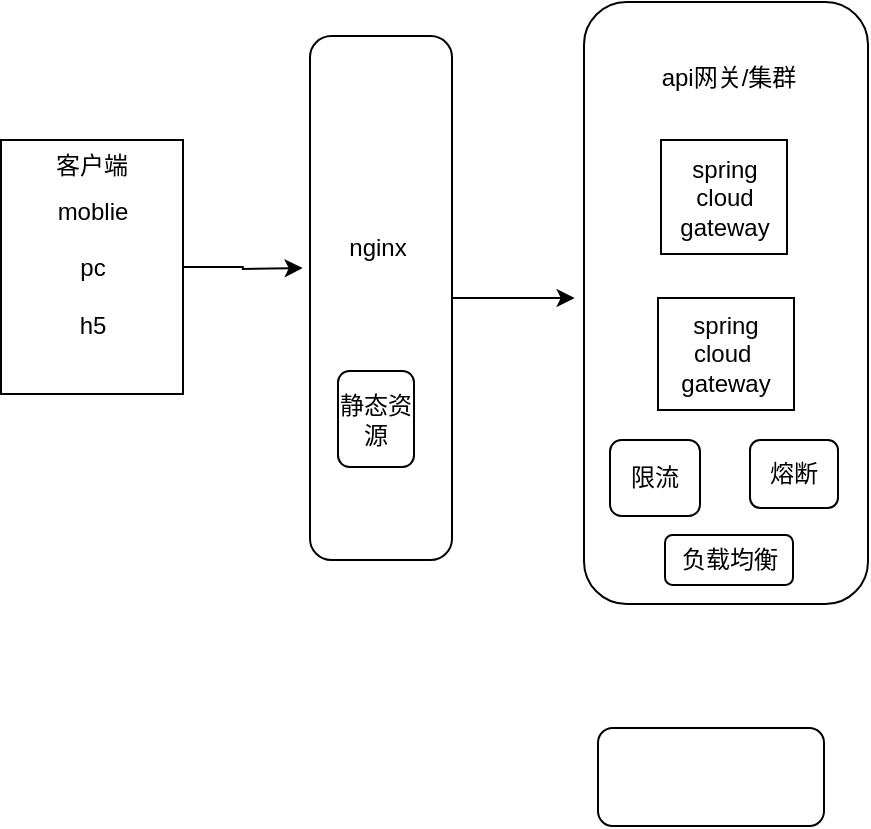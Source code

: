 <mxfile version="12.1.9" type="github" pages="1"><diagram id="6a731a19-8d31-9384-78a2-239565b7b9f0" name="Page-1"><mxGraphModel dx="768" dy="406" grid="0" gridSize="10" guides="1" tooltips="1" connect="1" arrows="1" fold="1" page="1" pageScale="1" pageWidth="1200" pageHeight="1920" background="none" math="0" shadow="0"><root><mxCell id="0"/><mxCell id="1" parent="0"/><mxCell id="N3bpf3TEj3_X2-QbiAU5-2115" style="edgeStyle=orthogonalEdgeStyle;rounded=0;orthogonalLoop=1;jettySize=auto;html=1;exitX=1;exitY=0.5;exitDx=0;exitDy=0;" edge="1" parent="1" source="N3bpf3TEj3_X2-QbiAU5-2085"><mxGeometry relative="1" as="geometry"><mxPoint x="171.333" y="740" as="targetPoint"/></mxGeometry></mxCell><mxCell id="N3bpf3TEj3_X2-QbiAU5-2085" value="moblie&lt;br&gt;&lt;br&gt;pc&lt;br&gt;&lt;br&gt;h5" style="rounded=0;whiteSpace=wrap;html=1;" vertex="1" parent="1"><mxGeometry x="20.5" y="676" width="91" height="127" as="geometry"/></mxCell><mxCell id="N3bpf3TEj3_X2-QbiAU5-2086" value="客户端" style="text;html=1;strokeColor=none;fillColor=none;align=center;verticalAlign=middle;whiteSpace=wrap;rounded=0;" vertex="1" parent="1"><mxGeometry x="46" y="685" width="40" height="8" as="geometry"/></mxCell><mxCell id="N3bpf3TEj3_X2-QbiAU5-2129" style="edgeStyle=orthogonalEdgeStyle;rounded=0;orthogonalLoop=1;jettySize=auto;html=1;" edge="1" parent="1" source="N3bpf3TEj3_X2-QbiAU5-2099"><mxGeometry relative="1" as="geometry"><mxPoint x="307.333" y="755" as="targetPoint"/></mxGeometry></mxCell><mxCell id="N3bpf3TEj3_X2-QbiAU5-2099" value="" style="rounded=1;whiteSpace=wrap;html=1;align=center;" vertex="1" parent="1"><mxGeometry x="175" y="624" width="71" height="262" as="geometry"/></mxCell><mxCell id="N3bpf3TEj3_X2-QbiAU5-2107" value="nginx" style="text;html=1;strokeColor=none;fillColor=none;align=center;verticalAlign=middle;whiteSpace=wrap;rounded=0;" vertex="1" parent="1"><mxGeometry x="189" y="719.5" width="40" height="20" as="geometry"/></mxCell><mxCell id="N3bpf3TEj3_X2-QbiAU5-2119" value="" style="rounded=1;whiteSpace=wrap;html=1;align=center;" vertex="1" parent="1"><mxGeometry x="312" y="607" width="142" height="301" as="geometry"/></mxCell><mxCell id="N3bpf3TEj3_X2-QbiAU5-2120" value="spring cloud&lt;br&gt;gateway" style="rounded=0;whiteSpace=wrap;html=1;align=center;" vertex="1" parent="1"><mxGeometry x="350.5" y="676" width="63" height="57" as="geometry"/></mxCell><mxCell id="N3bpf3TEj3_X2-QbiAU5-2123" value="api网关/集群" style="text;html=1;strokeColor=none;fillColor=none;align=center;verticalAlign=middle;whiteSpace=wrap;rounded=0;" vertex="1" parent="1"><mxGeometry x="344" y="629" width="81" height="31" as="geometry"/></mxCell><mxCell id="N3bpf3TEj3_X2-QbiAU5-2125" value="spring cloud&amp;nbsp; gateway" style="rounded=0;whiteSpace=wrap;html=1;align=center;" vertex="1" parent="1"><mxGeometry x="349" y="755" width="68" height="56" as="geometry"/></mxCell><mxCell id="N3bpf3TEj3_X2-QbiAU5-2128" value="静态资源" style="rounded=1;whiteSpace=wrap;html=1;align=center;" vertex="1" parent="1"><mxGeometry x="189" y="791.5" width="38" height="48" as="geometry"/></mxCell><mxCell id="N3bpf3TEj3_X2-QbiAU5-2130" value="限流" style="rounded=1;whiteSpace=wrap;html=1;align=center;" vertex="1" parent="1"><mxGeometry x="325" y="826" width="45" height="38" as="geometry"/></mxCell><mxCell id="N3bpf3TEj3_X2-QbiAU5-2132" value="熔断" style="rounded=1;whiteSpace=wrap;html=1;align=center;" vertex="1" parent="1"><mxGeometry x="395" y="826" width="44" height="34" as="geometry"/></mxCell><mxCell id="N3bpf3TEj3_X2-QbiAU5-2133" value="负载均衡" style="rounded=1;whiteSpace=wrap;html=1;align=center;" vertex="1" parent="1"><mxGeometry x="352.5" y="873.5" width="64" height="25" as="geometry"/></mxCell><mxCell id="N3bpf3TEj3_X2-QbiAU5-2134" value="" style="rounded=1;whiteSpace=wrap;html=1;align=center;" vertex="1" parent="1"><mxGeometry x="319" y="970" width="113" height="49" as="geometry"/></mxCell></root></mxGraphModel></diagram></mxfile>